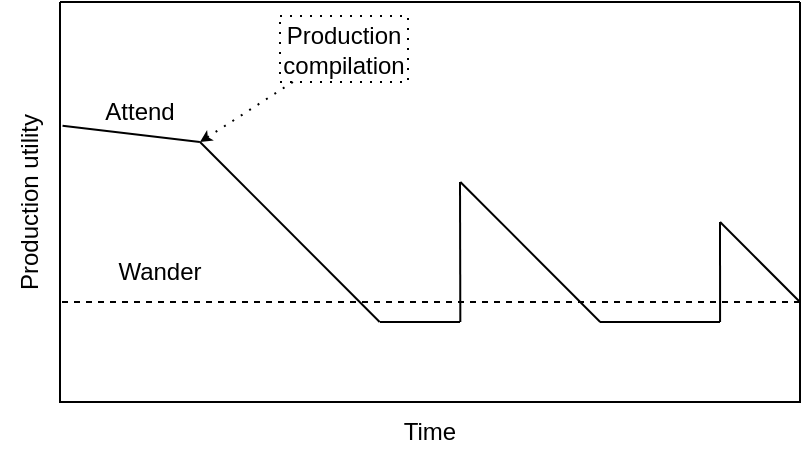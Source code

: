 <mxfile>
    <diagram id="C5RBs43oDa-KdzZeNtuy" name="Page-1">
        <mxGraphModel dx="1294" dy="598" grid="1" gridSize="10" guides="1" tooltips="1" connect="1" arrows="1" fold="1" page="0" pageScale="1" pageWidth="827" pageHeight="1169" background="none" math="0" shadow="0">
            <root>
                <mxCell id="WIyWlLk6GJQsqaUBKTNV-0"/>
                <mxCell id="WIyWlLk6GJQsqaUBKTNV-1" parent="WIyWlLk6GJQsqaUBKTNV-0"/>
                <mxCell id="36" value="" style="swimlane;startSize=0;fontSize=12;" parent="WIyWlLk6GJQsqaUBKTNV-1" vertex="1">
                    <mxGeometry x="-240" y="290" width="370" height="200" as="geometry"/>
                </mxCell>
                <mxCell id="48" value="" style="endArrow=none;html=1;fontSize=12;entryX=0.432;entryY=0.8;entryDx=0;entryDy=0;entryPerimeter=0;" parent="36" target="36" edge="1">
                    <mxGeometry width="50" height="50" relative="1" as="geometry">
                        <mxPoint x="70" y="70" as="sourcePoint"/>
                        <mxPoint x="160" y="160" as="targetPoint"/>
                    </mxGeometry>
                </mxCell>
                <mxCell id="49" value="" style="endArrow=none;html=1;fontSize=12;exitX=0.541;exitY=0.8;exitDx=0;exitDy=0;exitPerimeter=0;" parent="36" source="36" edge="1">
                    <mxGeometry width="50" height="50" relative="1" as="geometry">
                        <mxPoint x="160" y="160" as="sourcePoint"/>
                        <mxPoint x="200" y="90" as="targetPoint"/>
                    </mxGeometry>
                </mxCell>
                <mxCell id="57" value="" style="endArrow=none;html=1;fontSize=12;" parent="36" edge="1">
                    <mxGeometry width="50" height="50" relative="1" as="geometry">
                        <mxPoint x="160" y="160" as="sourcePoint"/>
                        <mxPoint x="200" y="160" as="targetPoint"/>
                    </mxGeometry>
                </mxCell>
                <mxCell id="58" value="" style="endArrow=none;html=1;fontSize=12;" parent="36" edge="1">
                    <mxGeometry width="50" height="50" relative="1" as="geometry">
                        <mxPoint x="270" y="160" as="sourcePoint"/>
                        <mxPoint x="330" y="160" as="targetPoint"/>
                    </mxGeometry>
                </mxCell>
                <mxCell id="59" value="Attend" style="text;html=1;strokeColor=none;fillColor=none;align=center;verticalAlign=middle;whiteSpace=wrap;rounded=0;fontSize=12;" parent="36" vertex="1">
                    <mxGeometry x="10" y="40" width="60" height="30" as="geometry"/>
                </mxCell>
                <mxCell id="61" value="Wander" style="text;html=1;strokeColor=none;fillColor=none;align=center;verticalAlign=middle;whiteSpace=wrap;rounded=0;fontSize=12;" parent="36" vertex="1">
                    <mxGeometry x="20" y="120" width="60" height="30" as="geometry"/>
                </mxCell>
                <mxCell id="63" style="edgeStyle=none;html=1;entryX=1;entryY=1;entryDx=0;entryDy=0;targetPerimeterSpacing=0;endSize=3;jumpSize=0;dashed=1;dashPattern=1 4;endArrow=classic;endFill=1;" edge="1" parent="36" source="62" target="59">
                    <mxGeometry relative="1" as="geometry">
                        <mxPoint x="80" y="70" as="targetPoint"/>
                    </mxGeometry>
                </mxCell>
                <mxCell id="62" value="Production compilation" style="text;html=1;strokeColor=default;fillColor=none;align=center;verticalAlign=middle;whiteSpace=wrap;rounded=0;strokeWidth=1;perimeterSpacing=0;spacingTop=4;spacingBottom=4;spacingLeft=4;spacingRight=4;dashed=1;dashPattern=1 4;" vertex="1" parent="36">
                    <mxGeometry x="110" y="7" width="64" height="33" as="geometry"/>
                </mxCell>
                <mxCell id="37" value="Time" style="text;html=1;strokeColor=none;fillColor=none;align=center;verticalAlign=middle;whiteSpace=wrap;rounded=0;fontSize=12;" parent="WIyWlLk6GJQsqaUBKTNV-1" vertex="1">
                    <mxGeometry x="-85" y="490" width="60" height="30" as="geometry"/>
                </mxCell>
                <mxCell id="38" value="Production utility" style="text;html=1;strokeColor=none;fillColor=none;align=center;verticalAlign=middle;whiteSpace=wrap;rounded=0;fontSize=12;rotation=270;" parent="WIyWlLk6GJQsqaUBKTNV-1" vertex="1">
                    <mxGeometry x="-320" y="375" width="130" height="30" as="geometry"/>
                </mxCell>
                <mxCell id="44" value="" style="endArrow=none;html=1;fontSize=12;entryX=0;entryY=0.75;entryDx=0;entryDy=0;exitX=1;exitY=0.75;exitDx=0;exitDy=0;dashed=1;" parent="WIyWlLk6GJQsqaUBKTNV-1" source="36" target="36" edge="1">
                    <mxGeometry width="50" height="50" relative="1" as="geometry">
                        <mxPoint x="-130.0" y="419.59" as="sourcePoint"/>
                        <mxPoint x="-240" y="419.09" as="targetPoint"/>
                    </mxGeometry>
                </mxCell>
                <mxCell id="46" value="" style="endArrow=none;html=1;fontSize=12;exitX=0.793;exitY=1.042;exitDx=0;exitDy=0;entryX=0.189;entryY=0.35;entryDx=0;entryDy=0;entryPerimeter=0;exitPerimeter=0;" parent="WIyWlLk6GJQsqaUBKTNV-1" source="38" target="36" edge="1">
                    <mxGeometry width="50" height="50" relative="1" as="geometry">
                        <mxPoint x="-190" y="280" as="sourcePoint"/>
                        <mxPoint x="-170" y="358" as="targetPoint"/>
                    </mxGeometry>
                </mxCell>
                <mxCell id="47" value="" style="endArrow=none;html=1;fontSize=12;exitX=0.75;exitY=1;exitDx=0;exitDy=0;" parent="WIyWlLk6GJQsqaUBKTNV-1" source="38" target="36" edge="1">
                    <mxGeometry width="50" height="50" relative="1" as="geometry">
                        <mxPoint x="-190" y="280" as="sourcePoint"/>
                        <mxPoint x="-170" y="358" as="targetPoint"/>
                    </mxGeometry>
                </mxCell>
                <mxCell id="52" value="" style="endArrow=none;html=1;fontSize=12;exitX=0.892;exitY=0.55;exitDx=0;exitDy=0;exitPerimeter=0;entryX=1;entryY=0.75;entryDx=0;entryDy=0;" parent="WIyWlLk6GJQsqaUBKTNV-1" source="36" target="36" edge="1">
                    <mxGeometry width="50" height="50" relative="1" as="geometry">
                        <mxPoint y="390" as="sourcePoint"/>
                        <mxPoint x="140" y="450" as="targetPoint"/>
                    </mxGeometry>
                </mxCell>
                <mxCell id="51" value="" style="endArrow=none;html=1;fontSize=12;entryX=0.892;entryY=0.8;entryDx=0;entryDy=0;entryPerimeter=0;" parent="WIyWlLk6GJQsqaUBKTNV-1" target="36" edge="1">
                    <mxGeometry width="50" height="50" relative="1" as="geometry">
                        <mxPoint x="90" y="400" as="sourcePoint"/>
                        <mxPoint y="450" as="targetPoint"/>
                    </mxGeometry>
                </mxCell>
                <mxCell id="50" value="" style="endArrow=none;html=1;fontSize=12;exitX=0.73;exitY=0.8;exitDx=0;exitDy=0;exitPerimeter=0;entryX=0.541;entryY=0.45;entryDx=0;entryDy=0;entryPerimeter=0;" parent="WIyWlLk6GJQsqaUBKTNV-1" source="36" target="36" edge="1">
                    <mxGeometry width="50" height="50" relative="1" as="geometry">
                        <mxPoint x="-270" y="330" as="sourcePoint"/>
                        <mxPoint x="-80" y="380" as="targetPoint"/>
                    </mxGeometry>
                </mxCell>
            </root>
        </mxGraphModel>
    </diagram>
</mxfile>